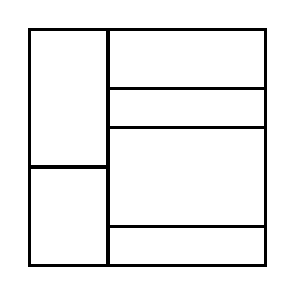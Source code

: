 \begin{tikzpicture}[very thick, scale=.5]
    \draw (0,5/2) rectangle (2,6);
    \draw (0,0) rectangle (2,5/2);
    \draw (2,9/2) rectangle (6,6);
    \draw (2,7/2) rectangle (6,9/2);
    \draw (2,1) rectangle (6,7/2);
    \draw (2,0) rectangle (6,1);
\end{tikzpicture}
